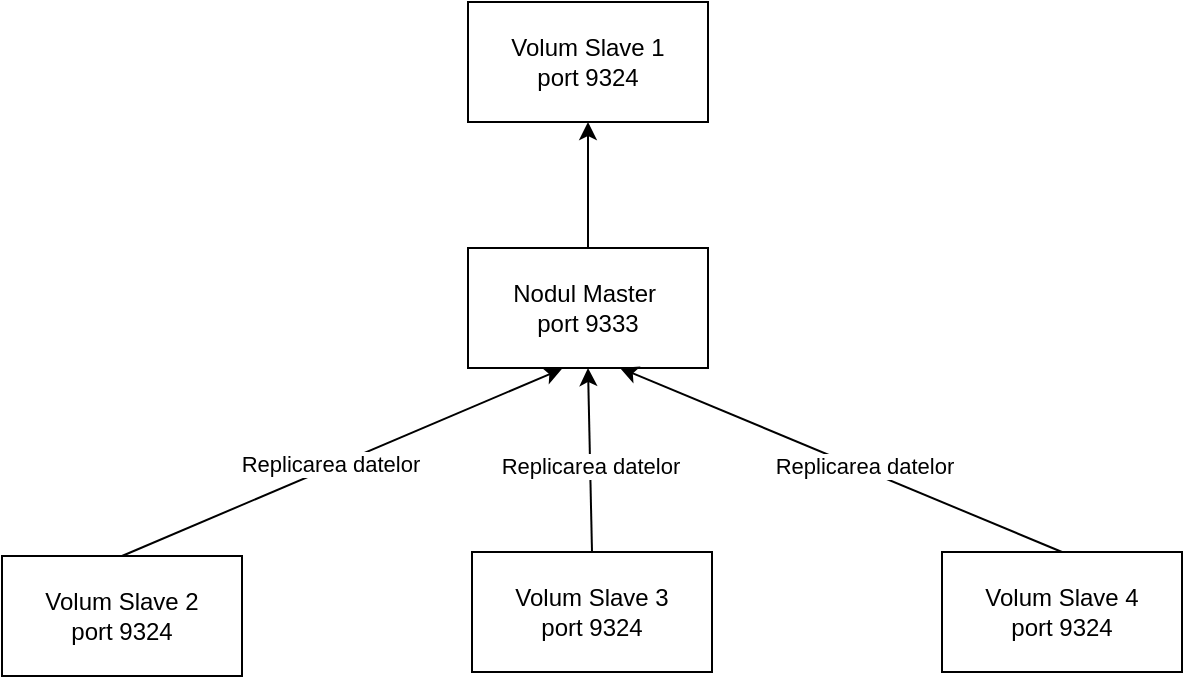 <mxfile version="27.1.6">
  <diagram id="DKG_uDT8JpBRlkf2Hf8G" name="Page-1">
    <mxGraphModel dx="1281" dy="600" grid="0" gridSize="10" guides="1" tooltips="1" connect="1" arrows="1" fold="1" page="1" pageScale="1" pageWidth="850" pageHeight="1100" math="0" shadow="0">
      <root>
        <mxCell id="0" />
        <mxCell id="1" parent="0" />
        <mxCell id="qYsE7_Hl8JK7W_Uvcwot-33" style="edgeStyle=orthogonalEdgeStyle;rounded=0;orthogonalLoop=1;jettySize=auto;html=1;entryX=0.5;entryY=1;entryDx=0;entryDy=0;" edge="1" parent="1" source="qYsE7_Hl8JK7W_Uvcwot-10" target="qYsE7_Hl8JK7W_Uvcwot-15">
          <mxGeometry relative="1" as="geometry" />
        </mxCell>
        <mxCell id="qYsE7_Hl8JK7W_Uvcwot-10" value="Nodul Master&amp;nbsp;&lt;div&gt;port 9333&lt;/div&gt;" style="rounded=0;whiteSpace=wrap;html=1;align=center;" vertex="1" parent="1">
          <mxGeometry x="365" y="368" width="120" height="60" as="geometry" />
        </mxCell>
        <mxCell id="qYsE7_Hl8JK7W_Uvcwot-11" value="Volum Slave 2&lt;div&gt;port 9324&lt;/div&gt;" style="rounded=0;whiteSpace=wrap;html=1;align=center;" vertex="1" parent="1">
          <mxGeometry x="132" y="522" width="120" height="60" as="geometry" />
        </mxCell>
        <mxCell id="qYsE7_Hl8JK7W_Uvcwot-12" value="Volum Slave 3&lt;div&gt;port 9324&lt;/div&gt;" style="rounded=0;whiteSpace=wrap;html=1;align=center;" vertex="1" parent="1">
          <mxGeometry x="367" y="520" width="120" height="60" as="geometry" />
        </mxCell>
        <mxCell id="qYsE7_Hl8JK7W_Uvcwot-13" value="Volum Slave 4&lt;div&gt;port 9324&lt;/div&gt;" style="rounded=0;whiteSpace=wrap;html=1;align=center;" vertex="1" parent="1">
          <mxGeometry x="602" y="520" width="120" height="60" as="geometry" />
        </mxCell>
        <mxCell id="qYsE7_Hl8JK7W_Uvcwot-15" value="Volum Slave 1&lt;div&gt;port 9324&lt;/div&gt;" style="rounded=0;whiteSpace=wrap;html=1;align=center;" vertex="1" parent="1">
          <mxGeometry x="365" y="245" width="120" height="60" as="geometry" />
        </mxCell>
        <mxCell id="qYsE7_Hl8JK7W_Uvcwot-25" value="" style="endArrow=classic;html=1;rounded=0;exitX=0.5;exitY=0;exitDx=0;exitDy=0;entryX=0.392;entryY=1.007;entryDx=0;entryDy=0;entryPerimeter=0;" edge="1" parent="1" source="qYsE7_Hl8JK7W_Uvcwot-11" target="qYsE7_Hl8JK7W_Uvcwot-10">
          <mxGeometry width="50" height="50" relative="1" as="geometry">
            <mxPoint x="221" y="492" as="sourcePoint" />
            <mxPoint x="271" y="442" as="targetPoint" />
          </mxGeometry>
        </mxCell>
        <mxCell id="qYsE7_Hl8JK7W_Uvcwot-26" value="" style="endArrow=classic;html=1;rounded=0;exitX=0.5;exitY=0;exitDx=0;exitDy=0;entryX=0.5;entryY=1;entryDx=0;entryDy=0;" edge="1" parent="1" source="qYsE7_Hl8JK7W_Uvcwot-12" target="qYsE7_Hl8JK7W_Uvcwot-10">
          <mxGeometry width="50" height="50" relative="1" as="geometry">
            <mxPoint x="415" y="492" as="sourcePoint" />
            <mxPoint x="413" y="410" as="targetPoint" />
          </mxGeometry>
        </mxCell>
        <mxCell id="qYsE7_Hl8JK7W_Uvcwot-29" value="Replicarea datelor" style="edgeLabel;html=1;align=center;verticalAlign=middle;resizable=0;points=[];" vertex="1" connectable="0" parent="qYsE7_Hl8JK7W_Uvcwot-26">
          <mxGeometry x="-0.05" relative="1" as="geometry">
            <mxPoint as="offset" />
          </mxGeometry>
        </mxCell>
        <mxCell id="qYsE7_Hl8JK7W_Uvcwot-27" value="" style="endArrow=classic;html=1;rounded=0;exitX=0.5;exitY=0;exitDx=0;exitDy=0;" edge="1" parent="1" source="qYsE7_Hl8JK7W_Uvcwot-13">
          <mxGeometry width="50" height="50" relative="1" as="geometry">
            <mxPoint x="622" y="516" as="sourcePoint" />
            <mxPoint x="441" y="428" as="targetPoint" />
          </mxGeometry>
        </mxCell>
        <mxCell id="qYsE7_Hl8JK7W_Uvcwot-28" value="Replicarea datelor" style="edgeLabel;html=1;align=center;verticalAlign=middle;resizable=0;points=[];" vertex="1" connectable="0" parent="qYsE7_Hl8JK7W_Uvcwot-27">
          <mxGeometry x="0.879" y="-2" relative="1" as="geometry">
            <mxPoint x="108" y="45" as="offset" />
          </mxGeometry>
        </mxCell>
        <mxCell id="qYsE7_Hl8JK7W_Uvcwot-31" value="Replicarea datelor" style="edgeLabel;html=1;align=center;verticalAlign=middle;resizable=0;points=[];" vertex="1" connectable="0" parent="1">
          <mxGeometry x="296" y="476" as="geometry" />
        </mxCell>
      </root>
    </mxGraphModel>
  </diagram>
</mxfile>
